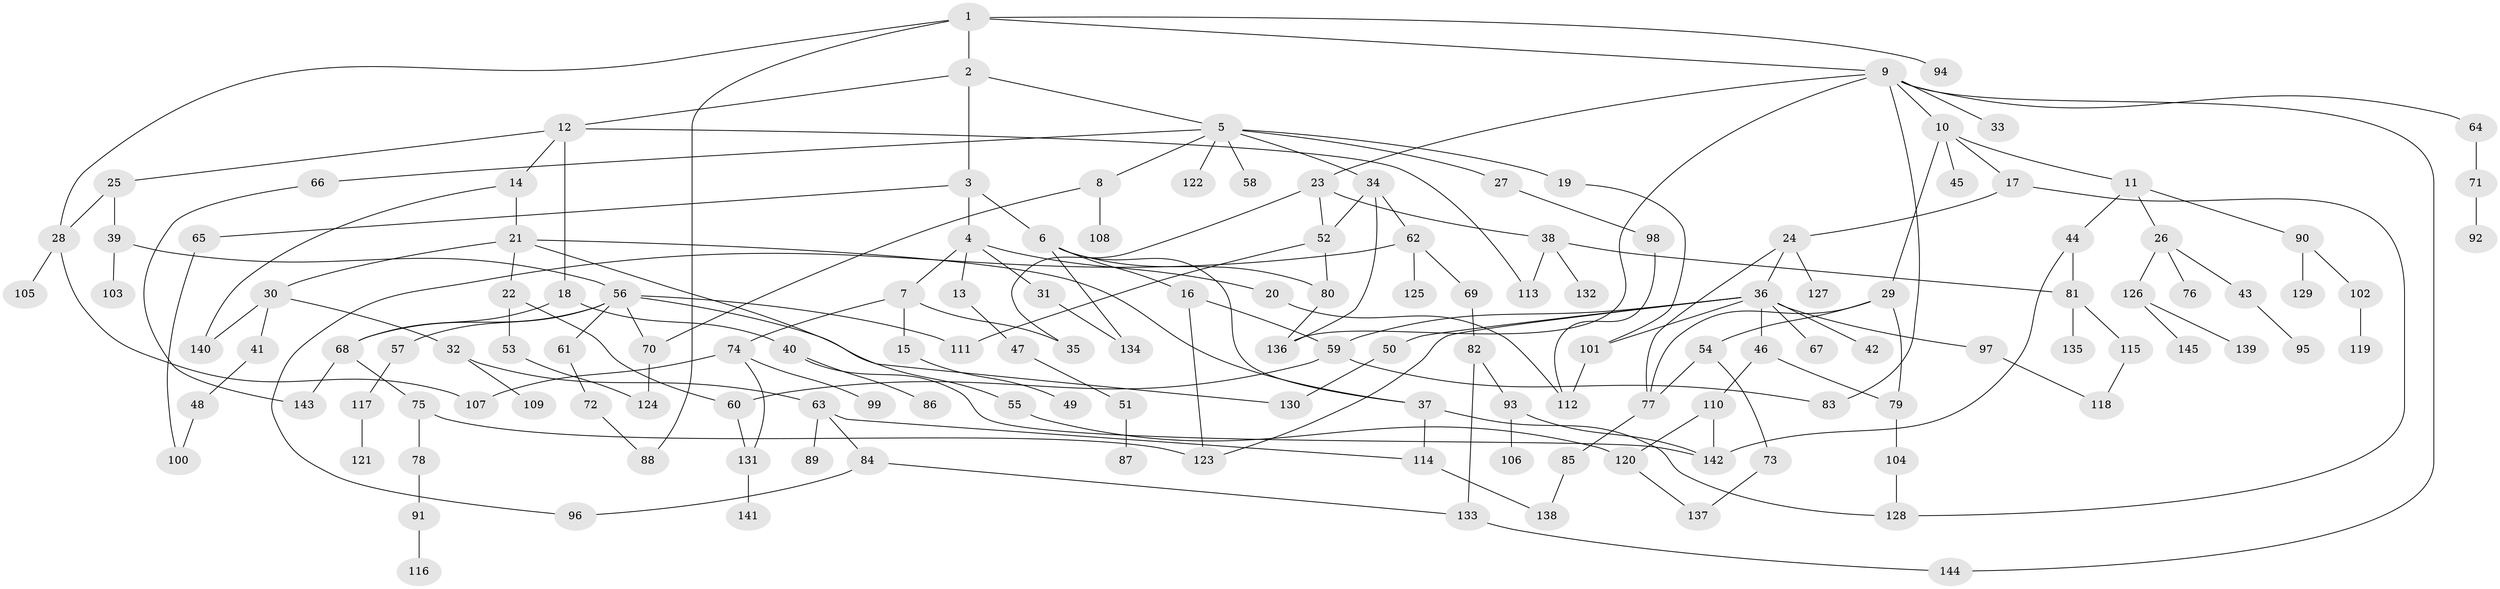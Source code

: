 // coarse degree distribution, {4: 0.15555555555555556, 5: 0.13333333333333333, 6: 0.06666666666666667, 10: 0.022222222222222223, 2: 0.24444444444444444, 1: 0.15555555555555556, 7: 0.044444444444444446, 8: 0.022222222222222223, 3: 0.13333333333333333, 9: 0.022222222222222223}
// Generated by graph-tools (version 1.1) at 2025/49/03/04/25 22:49:14]
// undirected, 145 vertices, 189 edges
graph export_dot {
  node [color=gray90,style=filled];
  1;
  2;
  3;
  4;
  5;
  6;
  7;
  8;
  9;
  10;
  11;
  12;
  13;
  14;
  15;
  16;
  17;
  18;
  19;
  20;
  21;
  22;
  23;
  24;
  25;
  26;
  27;
  28;
  29;
  30;
  31;
  32;
  33;
  34;
  35;
  36;
  37;
  38;
  39;
  40;
  41;
  42;
  43;
  44;
  45;
  46;
  47;
  48;
  49;
  50;
  51;
  52;
  53;
  54;
  55;
  56;
  57;
  58;
  59;
  60;
  61;
  62;
  63;
  64;
  65;
  66;
  67;
  68;
  69;
  70;
  71;
  72;
  73;
  74;
  75;
  76;
  77;
  78;
  79;
  80;
  81;
  82;
  83;
  84;
  85;
  86;
  87;
  88;
  89;
  90;
  91;
  92;
  93;
  94;
  95;
  96;
  97;
  98;
  99;
  100;
  101;
  102;
  103;
  104;
  105;
  106;
  107;
  108;
  109;
  110;
  111;
  112;
  113;
  114;
  115;
  116;
  117;
  118;
  119;
  120;
  121;
  122;
  123;
  124;
  125;
  126;
  127;
  128;
  129;
  130;
  131;
  132;
  133;
  134;
  135;
  136;
  137;
  138;
  139;
  140;
  141;
  142;
  143;
  144;
  145;
  1 -- 2;
  1 -- 9;
  1 -- 88;
  1 -- 94;
  1 -- 28;
  2 -- 3;
  2 -- 5;
  2 -- 12;
  3 -- 4;
  3 -- 6;
  3 -- 65;
  4 -- 7;
  4 -- 13;
  4 -- 20;
  4 -- 31;
  5 -- 8;
  5 -- 19;
  5 -- 27;
  5 -- 34;
  5 -- 58;
  5 -- 66;
  5 -- 122;
  6 -- 16;
  6 -- 80;
  6 -- 134;
  6 -- 37;
  7 -- 15;
  7 -- 35;
  7 -- 74;
  8 -- 108;
  8 -- 70;
  9 -- 10;
  9 -- 23;
  9 -- 33;
  9 -- 64;
  9 -- 83;
  9 -- 144;
  9 -- 136;
  10 -- 11;
  10 -- 17;
  10 -- 29;
  10 -- 45;
  11 -- 26;
  11 -- 44;
  11 -- 90;
  12 -- 14;
  12 -- 18;
  12 -- 25;
  12 -- 113;
  13 -- 47;
  14 -- 21;
  14 -- 140;
  15 -- 49;
  16 -- 123;
  16 -- 59;
  17 -- 24;
  17 -- 128;
  18 -- 40;
  18 -- 68;
  19 -- 101;
  20 -- 112;
  21 -- 22;
  21 -- 30;
  21 -- 37;
  21 -- 55;
  22 -- 53;
  22 -- 60;
  23 -- 38;
  23 -- 35;
  23 -- 52;
  24 -- 36;
  24 -- 127;
  24 -- 77;
  25 -- 28;
  25 -- 39;
  26 -- 43;
  26 -- 76;
  26 -- 126;
  27 -- 98;
  28 -- 105;
  28 -- 107;
  29 -- 54;
  29 -- 77;
  29 -- 79;
  30 -- 32;
  30 -- 41;
  30 -- 140;
  31 -- 134;
  32 -- 63;
  32 -- 109;
  34 -- 52;
  34 -- 62;
  34 -- 136;
  36 -- 42;
  36 -- 46;
  36 -- 50;
  36 -- 59;
  36 -- 67;
  36 -- 97;
  36 -- 101;
  36 -- 123;
  37 -- 114;
  37 -- 128;
  38 -- 81;
  38 -- 113;
  38 -- 132;
  39 -- 56;
  39 -- 103;
  40 -- 86;
  40 -- 142;
  41 -- 48;
  43 -- 95;
  44 -- 81;
  44 -- 142;
  46 -- 79;
  46 -- 110;
  47 -- 51;
  48 -- 100;
  50 -- 130;
  51 -- 87;
  52 -- 111;
  52 -- 80;
  53 -- 124;
  54 -- 73;
  54 -- 77;
  55 -- 120;
  56 -- 57;
  56 -- 61;
  56 -- 68;
  56 -- 70;
  56 -- 130;
  56 -- 111;
  57 -- 117;
  59 -- 60;
  59 -- 83;
  60 -- 131;
  61 -- 72;
  62 -- 69;
  62 -- 96;
  62 -- 125;
  63 -- 84;
  63 -- 89;
  63 -- 114;
  64 -- 71;
  65 -- 100;
  66 -- 143;
  68 -- 75;
  68 -- 143;
  69 -- 82;
  70 -- 124;
  71 -- 92;
  72 -- 88;
  73 -- 137;
  74 -- 99;
  74 -- 107;
  74 -- 131;
  75 -- 78;
  75 -- 123;
  77 -- 85;
  78 -- 91;
  79 -- 104;
  80 -- 136;
  81 -- 115;
  81 -- 135;
  82 -- 93;
  82 -- 133;
  84 -- 96;
  84 -- 133;
  85 -- 138;
  90 -- 102;
  90 -- 129;
  91 -- 116;
  93 -- 106;
  93 -- 142;
  97 -- 118;
  98 -- 112;
  101 -- 112;
  102 -- 119;
  104 -- 128;
  110 -- 120;
  110 -- 142;
  114 -- 138;
  115 -- 118;
  117 -- 121;
  120 -- 137;
  126 -- 139;
  126 -- 145;
  131 -- 141;
  133 -- 144;
}
